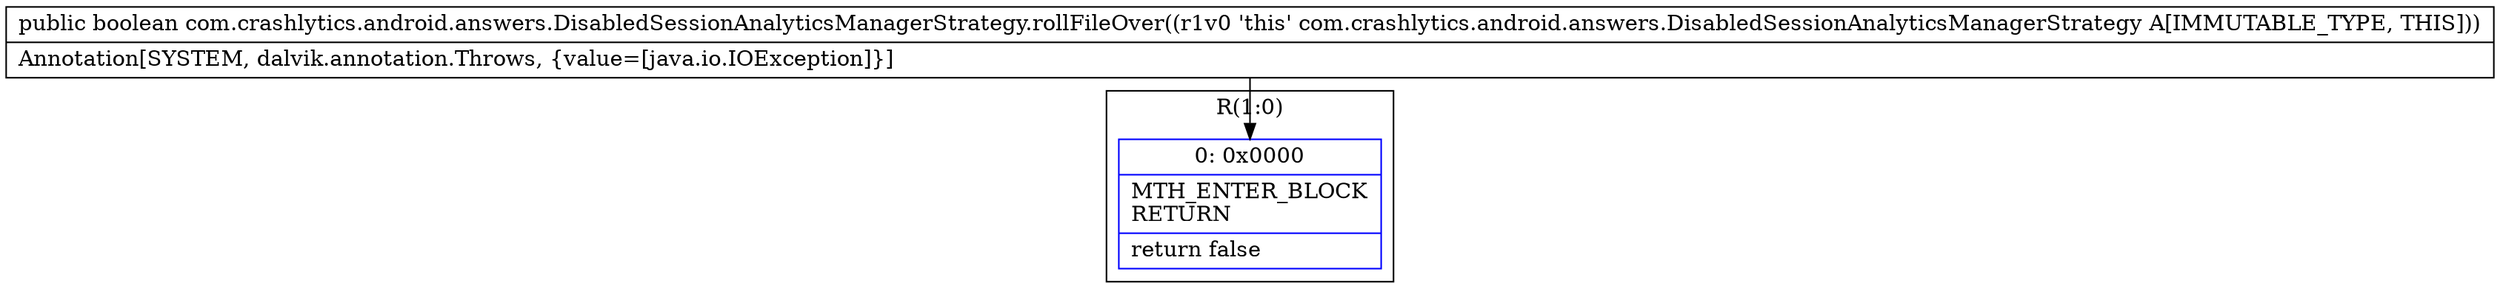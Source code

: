 digraph "CFG forcom.crashlytics.android.answers.DisabledSessionAnalyticsManagerStrategy.rollFileOver()Z" {
subgraph cluster_Region_1980527599 {
label = "R(1:0)";
node [shape=record,color=blue];
Node_0 [shape=record,label="{0\:\ 0x0000|MTH_ENTER_BLOCK\lRETURN\l|return false\l}"];
}
MethodNode[shape=record,label="{public boolean com.crashlytics.android.answers.DisabledSessionAnalyticsManagerStrategy.rollFileOver((r1v0 'this' com.crashlytics.android.answers.DisabledSessionAnalyticsManagerStrategy A[IMMUTABLE_TYPE, THIS]))  | Annotation[SYSTEM, dalvik.annotation.Throws, \{value=[java.io.IOException]\}]\l}"];
MethodNode -> Node_0;
}

